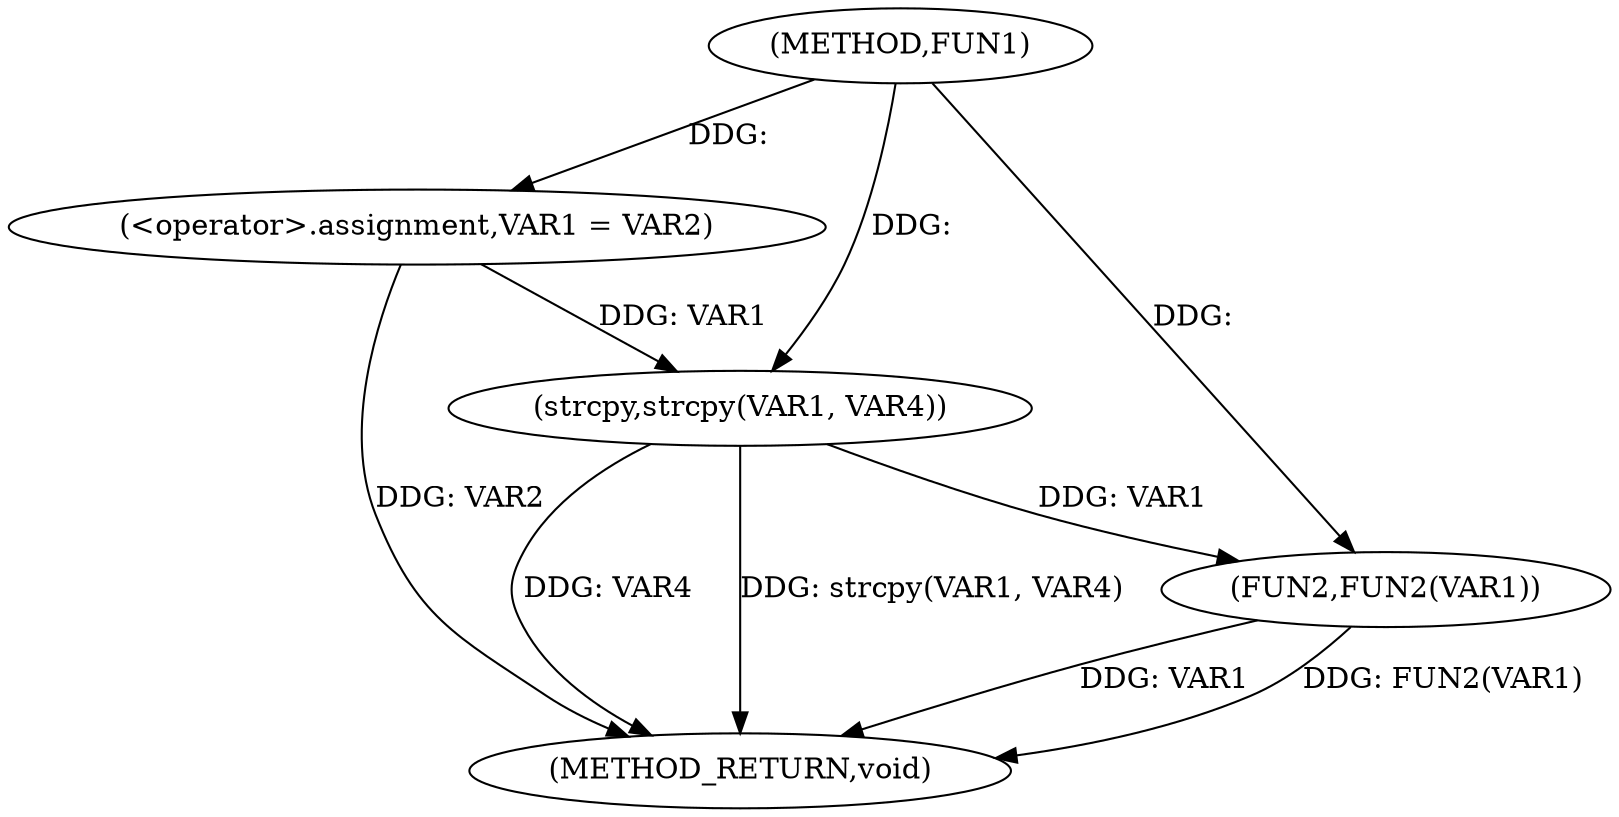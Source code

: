 digraph FUN1 {  
"1000100" [label = "(METHOD,FUN1)" ]
"1000115" [label = "(METHOD_RETURN,void)" ]
"1000105" [label = "(<operator>.assignment,VAR1 = VAR2)" ]
"1000110" [label = "(strcpy,strcpy(VAR1, VAR4))" ]
"1000113" [label = "(FUN2,FUN2(VAR1))" ]
  "1000105" -> "1000115"  [ label = "DDG: VAR2"] 
  "1000113" -> "1000115"  [ label = "DDG: VAR1"] 
  "1000110" -> "1000115"  [ label = "DDG: VAR4"] 
  "1000113" -> "1000115"  [ label = "DDG: FUN2(VAR1)"] 
  "1000110" -> "1000115"  [ label = "DDG: strcpy(VAR1, VAR4)"] 
  "1000100" -> "1000105"  [ label = "DDG: "] 
  "1000105" -> "1000110"  [ label = "DDG: VAR1"] 
  "1000100" -> "1000110"  [ label = "DDG: "] 
  "1000110" -> "1000113"  [ label = "DDG: VAR1"] 
  "1000100" -> "1000113"  [ label = "DDG: "] 
}
